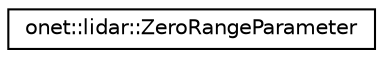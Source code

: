 digraph "Graphical Class Hierarchy"
{
 // LATEX_PDF_SIZE
  edge [fontname="Helvetica",fontsize="10",labelfontname="Helvetica",labelfontsize="10"];
  node [fontname="Helvetica",fontsize="10",shape=record];
  rankdir="LR";
  Node0 [label="onet::lidar::ZeroRangeParameter",height=0.2,width=0.4,color="black", fillcolor="white", style="filled",URL="$structonet_1_1lidar_1_1ZeroRangeParameter.html",tooltip=" "];
}
